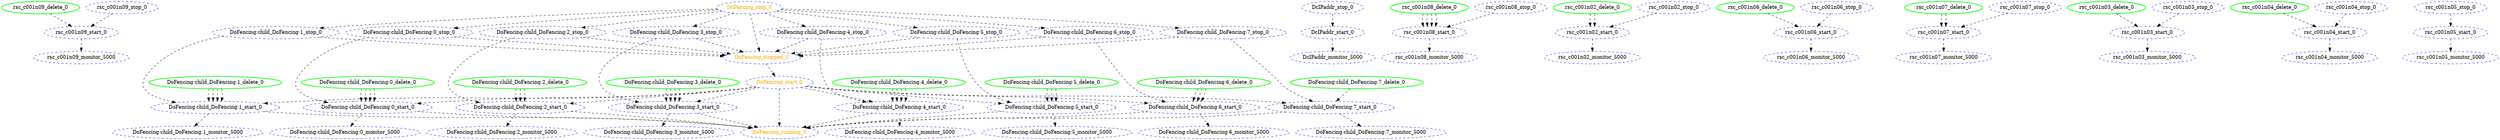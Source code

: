 digraph "g" {
	size = "30,30"
"rsc_c001n09_monitor_5000" [ style="dashed" color="blue" fontcolor="black" ]
"DoFencing:child_DoFencing:1_delete_0" [ tooltip="c001n09" style=bold color="green" fontcolor="black" ]
"DoFencing:child_DoFencing:3_delete_0" [ tooltip="c001n09" style=bold color="green" fontcolor="black" ]
"DoFencing:child_DoFencing:5_monitor_5000" [ style="dashed" color="blue" fontcolor="black" ]
"DoFencing:child_DoFencing:5_delete_0" [ tooltip="c001n09" style=bold color="green" fontcolor="black" ]
"DcIPaddr_monitor_5000" [ style="dashed" color="blue" fontcolor="black" ]
"DoFencing:child_DoFencing:7_monitor_5000" [ style="dashed" color="blue" fontcolor="black" ]
"rsc_c001n08_monitor_5000" [ style="dashed" color="blue" fontcolor="black" ]
"rsc_c001n08_delete_0" [ tooltip="c001n02" style=bold color="green" fontcolor="black" ]
"rsc_c001n02_monitor_5000" [ style="dashed" color="blue" fontcolor="black" ]
"DoFencing:child_DoFencing:2_delete_0" [ tooltip="c001n02" style=bold color="green" fontcolor="black" ]
"DoFencing:child_DoFencing:4_delete_0" [ tooltip="c001n02" style=bold color="green" fontcolor="black" ]
"rsc_c001n06_delete_0" [ tooltip="c001n02" style=bold color="green" fontcolor="black" ]
"DoFencing:child_DoFencing:6_monitor_5000" [ style="dashed" color="blue" fontcolor="black" ]
"DoFencing:child_DoFencing:6_delete_0" [ tooltip="c001n02" style=bold color="green" fontcolor="black" ]
"rsc_c001n07_delete_0" [ tooltip="c001n02" style=bold color="green" fontcolor="black" ]
"DoFencing:child_DoFencing:0_monitor_5000" [ style="dashed" color="blue" fontcolor="black" ]
"rsc_c001n08_delete_0" [ tooltip="c001n03" style=bold color="green" fontcolor="black" ]
"DoFencing:child_DoFencing:0_delete_0" [ tooltip="c001n03" style=bold color="green" fontcolor="black" ]
"rsc_c001n03_monitor_5000" [ style="dashed" color="blue" fontcolor="black" ]
"DoFencing:child_DoFencing:3_delete_0" [ tooltip="c001n03" style=bold color="green" fontcolor="black" ]
"DoFencing:child_DoFencing:5_delete_0" [ tooltip="c001n03" style=bold color="green" fontcolor="black" ]
"rsc_c001n07_delete_0" [ tooltip="c001n03" style=bold color="green" fontcolor="black" ]
"DoFencing:child_DoFencing:1_monitor_5000" [ style="dashed" color="blue" fontcolor="black" ]
"DoFencing:child_DoFencing:6_delete_0" [ tooltip="c001n03" style=bold color="green" fontcolor="black" ]
"rsc_c001n02_delete_0" [ tooltip="c001n03" style=bold color="green" fontcolor="black" ]
"rsc_c001n08_delete_0" [ tooltip="c001n04" style=bold color="green" fontcolor="black" ]
"DoFencing:child_DoFencing:0_delete_0" [ tooltip="c001n04" style=bold color="green" fontcolor="black" ]
"DoFencing:child_DoFencing:1_delete_0" [ tooltip="c001n04" style=bold color="green" fontcolor="black" ]
"rsc_c001n04_monitor_5000" [ style="dashed" color="blue" fontcolor="black" ]
"DoFencing:child_DoFencing:4_delete_0" [ tooltip="c001n04" style=bold color="green" fontcolor="black" ]
"DoFencing:child_DoFencing:2_monitor_5000" [ style="dashed" color="blue" fontcolor="black" ]
"DoFencing:child_DoFencing:0_delete_0" [ tooltip="c001n05" style=bold color="green" fontcolor="black" ]
"DoFencing:child_DoFencing:1_delete_0" [ tooltip="c001n05" style=bold color="green" fontcolor="black" ]
"DoFencing:child_DoFencing:2_delete_0" [ tooltip="c001n05" style=bold color="green" fontcolor="black" ]
"rsc_c001n05_monitor_5000" [ style="dashed" color="blue" fontcolor="black" ]
"DoFencing:child_DoFencing:3_monitor_5000" [ style="dashed" color="blue" fontcolor="black" ]
"rsc_c001n08_delete_0" [ tooltip="c001n06" style=bold color="green" fontcolor="black" ]
"rsc_c001n09_delete_0" [ tooltip="c001n06" style=bold color="green" fontcolor="black" ]
"DoFencing:child_DoFencing:0_delete_0" [ tooltip="c001n06" style=bold color="green" fontcolor="black" ]
"DoFencing:child_DoFencing:1_delete_0" [ tooltip="c001n06" style=bold color="green" fontcolor="black" ]
"rsc_c001n02_delete_0" [ tooltip="c001n06" style=bold color="green" fontcolor="black" ]
"DoFencing:child_DoFencing:2_delete_0" [ tooltip="c001n06" style=bold color="green" fontcolor="black" ]
"rsc_c001n03_delete_0" [ tooltip="c001n06" style=bold color="green" fontcolor="black" ]
"DoFencing:child_DoFencing:3_delete_0" [ tooltip="c001n06" style=bold color="green" fontcolor="black" ]
"rsc_c001n04_delete_0" [ tooltip="c001n06" style=bold color="green" fontcolor="black" ]
"DoFencing:child_DoFencing:5_delete_0" [ tooltip="c001n06" style=bold color="green" fontcolor="black" ]
"rsc_c001n06_monitor_5000" [ style="dashed" color="blue" fontcolor="black" ]
"DoFencing:child_DoFencing:6_delete_0" [ tooltip="c001n06" style=bold color="green" fontcolor="black" ]
"DoFencing:child_DoFencing:7_delete_0" [ tooltip="c001n06" style=bold color="green" fontcolor="black" ]
"DoFencing:child_DoFencing:4_monitor_5000" [ style="dashed" color="blue" fontcolor="black" ]
"DoFencing:child_DoFencing:4_delete_0" [ tooltip="c001n07" style=bold color="green" fontcolor="black" ]
"rsc_c001n07_monitor_5000" [ style="dashed" color="blue" fontcolor="black" ]
"DoFencing:child_DoFencing:3_delete_0" [ tooltip="c001n07" style=bold color="green" fontcolor="black" ]
"DoFencing:child_DoFencing:4_delete_0" [ tooltip="c001n08" style=bold color="green" fontcolor="black" ]
"DcIPaddr_stop_0" [ style="dashed" color="blue" fontcolor="black" ]
"DcIPaddr_start_0" [ style="dashed" color="blue" fontcolor="black" ]
"rsc_c001n09_stop_0" [ style="dashed" color="blue" fontcolor="black" ]
"rsc_c001n09_start_0" [ style="dashed" color="blue" fontcolor="black" ]
"rsc_c001n02_stop_0" [ style="dashed" color="blue" fontcolor="black" ]
"rsc_c001n02_start_0" [ style="dashed" color="blue" fontcolor="black" ]
"rsc_c001n03_stop_0" [ style="dashed" color="blue" fontcolor="black" ]
"rsc_c001n03_start_0" [ style="dashed" color="blue" fontcolor="black" ]
"rsc_c001n04_stop_0" [ style="dashed" color="blue" fontcolor="black" ]
"rsc_c001n04_start_0" [ style="dashed" color="blue" fontcolor="black" ]
"rsc_c001n05_stop_0" [ style="dashed" color="blue" fontcolor="black" ]
"rsc_c001n05_start_0" [ style="dashed" color="blue" fontcolor="black" ]
"rsc_c001n06_stop_0" [ style="dashed" color="blue" fontcolor="black" ]
"rsc_c001n06_start_0" [ style="dashed" color="blue" fontcolor="black" ]
"rsc_c001n07_stop_0" [ style="dashed" color="blue" fontcolor="black" ]
"rsc_c001n07_start_0" [ style="dashed" color="blue" fontcolor="black" ]
"rsc_c001n08_stop_0" [ style="dashed" color="blue" fontcolor="black" ]
"rsc_c001n08_start_0" [ style="dashed" color="blue" fontcolor="black" ]
"DoFencing:child_DoFencing:0_stop_0" [ style="dashed" color="blue" fontcolor="black" ]
"DoFencing:child_DoFencing:0_start_0" [ style="dashed" color="blue" fontcolor="black" ]
"DoFencing:child_DoFencing:1_stop_0" [ style="dashed" color="blue" fontcolor="black" ]
"DoFencing:child_DoFencing:1_start_0" [ style="dashed" color="blue" fontcolor="black" ]
"DoFencing:child_DoFencing:2_stop_0" [ style="dashed" color="blue" fontcolor="black" ]
"DoFencing:child_DoFencing:2_start_0" [ style="dashed" color="blue" fontcolor="black" ]
"DoFencing:child_DoFencing:3_stop_0" [ style="dashed" color="blue" fontcolor="black" ]
"DoFencing:child_DoFencing:3_start_0" [ style="dashed" color="blue" fontcolor="black" ]
"DoFencing:child_DoFencing:4_stop_0" [ style="dashed" color="blue" fontcolor="black" ]
"DoFencing:child_DoFencing:4_start_0" [ style="dashed" color="blue" fontcolor="black" ]
"DoFencing:child_DoFencing:5_stop_0" [ style="dashed" color="blue" fontcolor="black" ]
"DoFencing:child_DoFencing:5_start_0" [ style="dashed" color="blue" fontcolor="black" ]
"DoFencing:child_DoFencing:6_stop_0" [ style="dashed" color="blue" fontcolor="black" ]
"DoFencing:child_DoFencing:6_start_0" [ style="dashed" color="blue" fontcolor="black" ]
"DoFencing:child_DoFencing:7_stop_0" [ style="dashed" color="blue" fontcolor="black" ]
"DoFencing:child_DoFencing:7_start_0" [ style="dashed" color="blue" fontcolor="black" ]
"DoFencing_start_0" [ style="dashed" color="blue" fontcolor="orange" ]
"DoFencing_running_0" [ style="dashed" color="blue" fontcolor="orange" ]
"DoFencing_stop_0" [ style="dashed" color="blue" fontcolor="orange" ]
"DoFencing_stopped_0" [ style="dashed" color="blue" fontcolor="orange" ]
"rsc_c001n09_start_0" -> "rsc_c001n09_monitor_5000" [ style = dashed]
"DoFencing:child_DoFencing:5_start_0" -> "DoFencing:child_DoFencing:5_monitor_5000" [ style = dashed]
"DcIPaddr_start_0" -> "DcIPaddr_monitor_5000" [ style = dashed]
"DoFencing:child_DoFencing:7_start_0" -> "DoFencing:child_DoFencing:7_monitor_5000" [ style = dashed]
"rsc_c001n08_start_0" -> "rsc_c001n08_monitor_5000" [ style = dashed]
"rsc_c001n02_start_0" -> "rsc_c001n02_monitor_5000" [ style = dashed]
"DoFencing:child_DoFencing:6_start_0" -> "DoFencing:child_DoFencing:6_monitor_5000" [ style = dashed]
"DoFencing:child_DoFencing:0_start_0" -> "DoFencing:child_DoFencing:0_monitor_5000" [ style = dashed]
"rsc_c001n03_start_0" -> "rsc_c001n03_monitor_5000" [ style = dashed]
"DoFencing:child_DoFencing:1_start_0" -> "DoFencing:child_DoFencing:1_monitor_5000" [ style = dashed]
"rsc_c001n04_start_0" -> "rsc_c001n04_monitor_5000" [ style = dashed]
"DoFencing:child_DoFencing:2_start_0" -> "DoFencing:child_DoFencing:2_monitor_5000" [ style = dashed]
"rsc_c001n05_start_0" -> "rsc_c001n05_monitor_5000" [ style = dashed]
"DoFencing:child_DoFencing:3_start_0" -> "DoFencing:child_DoFencing:3_monitor_5000" [ style = dashed]
"rsc_c001n06_start_0" -> "rsc_c001n06_monitor_5000" [ style = dashed]
"DoFencing:child_DoFencing:4_start_0" -> "DoFencing:child_DoFencing:4_monitor_5000" [ style = dashed]
"rsc_c001n07_start_0" -> "rsc_c001n07_monitor_5000" [ style = dashed]
"DcIPaddr_stop_0" -> "DcIPaddr_start_0" [ style = dashed]
"rsc_c001n09_delete_0" -> "rsc_c001n09_start_0" [ style = dashed]
"rsc_c001n09_stop_0" -> "rsc_c001n09_start_0" [ style = dashed]
"rsc_c001n02_delete_0" -> "rsc_c001n02_start_0" [ style = dashed]
"rsc_c001n02_delete_0" -> "rsc_c001n02_start_0" [ style = dashed]
"rsc_c001n02_stop_0" -> "rsc_c001n02_start_0" [ style = dashed]
"rsc_c001n03_delete_0" -> "rsc_c001n03_start_0" [ style = dashed]
"rsc_c001n03_stop_0" -> "rsc_c001n03_start_0" [ style = dashed]
"rsc_c001n04_delete_0" -> "rsc_c001n04_start_0" [ style = dashed]
"rsc_c001n04_stop_0" -> "rsc_c001n04_start_0" [ style = dashed]
"rsc_c001n05_stop_0" -> "rsc_c001n05_start_0" [ style = dashed]
"rsc_c001n06_delete_0" -> "rsc_c001n06_start_0" [ style = dashed]
"rsc_c001n06_stop_0" -> "rsc_c001n06_start_0" [ style = dashed]
"rsc_c001n07_delete_0" -> "rsc_c001n07_start_0" [ style = dashed]
"rsc_c001n07_delete_0" -> "rsc_c001n07_start_0" [ style = dashed]
"rsc_c001n07_stop_0" -> "rsc_c001n07_start_0" [ style = dashed]
"rsc_c001n08_delete_0" -> "rsc_c001n08_start_0" [ style = dashed]
"rsc_c001n08_delete_0" -> "rsc_c001n08_start_0" [ style = dashed]
"rsc_c001n08_delete_0" -> "rsc_c001n08_start_0" [ style = dashed]
"rsc_c001n08_delete_0" -> "rsc_c001n08_start_0" [ style = dashed]
"rsc_c001n08_stop_0" -> "rsc_c001n08_start_0" [ style = dashed]
"DoFencing_stop_0" -> "DoFencing:child_DoFencing:0_stop_0" [ style = dashed]
"DoFencing:child_DoFencing:0_delete_0" -> "DoFencing:child_DoFencing:0_start_0" [ style = dashed]
"DoFencing:child_DoFencing:0_delete_0" -> "DoFencing:child_DoFencing:0_start_0" [ style = dashed]
"DoFencing:child_DoFencing:0_delete_0" -> "DoFencing:child_DoFencing:0_start_0" [ style = dashed]
"DoFencing:child_DoFencing:0_delete_0" -> "DoFencing:child_DoFencing:0_start_0" [ style = dashed]
"DoFencing:child_DoFencing:0_stop_0" -> "DoFencing:child_DoFencing:0_start_0" [ style = dashed]
"DoFencing_start_0" -> "DoFencing:child_DoFencing:0_start_0" [ style = dashed]
"DoFencing_stop_0" -> "DoFencing:child_DoFencing:1_stop_0" [ style = dashed]
"DoFencing:child_DoFencing:1_delete_0" -> "DoFencing:child_DoFencing:1_start_0" [ style = dashed]
"DoFencing:child_DoFencing:1_delete_0" -> "DoFencing:child_DoFencing:1_start_0" [ style = dashed]
"DoFencing:child_DoFencing:1_delete_0" -> "DoFencing:child_DoFencing:1_start_0" [ style = dashed]
"DoFencing:child_DoFencing:1_delete_0" -> "DoFencing:child_DoFencing:1_start_0" [ style = dashed]
"DoFencing:child_DoFencing:1_stop_0" -> "DoFencing:child_DoFencing:1_start_0" [ style = dashed]
"DoFencing_start_0" -> "DoFencing:child_DoFencing:1_start_0" [ style = dashed]
"DoFencing_stop_0" -> "DoFencing:child_DoFencing:2_stop_0" [ style = dashed]
"DoFencing:child_DoFencing:2_delete_0" -> "DoFencing:child_DoFencing:2_start_0" [ style = dashed]
"DoFencing:child_DoFencing:2_delete_0" -> "DoFencing:child_DoFencing:2_start_0" [ style = dashed]
"DoFencing:child_DoFencing:2_delete_0" -> "DoFencing:child_DoFencing:2_start_0" [ style = dashed]
"DoFencing:child_DoFencing:2_stop_0" -> "DoFencing:child_DoFencing:2_start_0" [ style = dashed]
"DoFencing_start_0" -> "DoFencing:child_DoFencing:2_start_0" [ style = dashed]
"DoFencing_stop_0" -> "DoFencing:child_DoFencing:3_stop_0" [ style = dashed]
"DoFencing:child_DoFencing:3_delete_0" -> "DoFencing:child_DoFencing:3_start_0" [ style = dashed]
"DoFencing:child_DoFencing:3_delete_0" -> "DoFencing:child_DoFencing:3_start_0" [ style = dashed]
"DoFencing:child_DoFencing:3_delete_0" -> "DoFencing:child_DoFencing:3_start_0" [ style = dashed]
"DoFencing:child_DoFencing:3_delete_0" -> "DoFencing:child_DoFencing:3_start_0" [ style = dashed]
"DoFencing:child_DoFencing:3_stop_0" -> "DoFencing:child_DoFencing:3_start_0" [ style = dashed]
"DoFencing_start_0" -> "DoFencing:child_DoFencing:3_start_0" [ style = dashed]
"DoFencing_stop_0" -> "DoFencing:child_DoFencing:4_stop_0" [ style = dashed]
"DoFencing:child_DoFencing:4_delete_0" -> "DoFencing:child_DoFencing:4_start_0" [ style = dashed]
"DoFencing:child_DoFencing:4_delete_0" -> "DoFencing:child_DoFencing:4_start_0" [ style = dashed]
"DoFencing:child_DoFencing:4_delete_0" -> "DoFencing:child_DoFencing:4_start_0" [ style = dashed]
"DoFencing:child_DoFencing:4_delete_0" -> "DoFencing:child_DoFencing:4_start_0" [ style = dashed]
"DoFencing:child_DoFencing:4_stop_0" -> "DoFencing:child_DoFencing:4_start_0" [ style = dashed]
"DoFencing_start_0" -> "DoFencing:child_DoFencing:4_start_0" [ style = dashed]
"DoFencing_stop_0" -> "DoFencing:child_DoFencing:5_stop_0" [ style = dashed]
"DoFencing:child_DoFencing:5_delete_0" -> "DoFencing:child_DoFencing:5_start_0" [ style = dashed]
"DoFencing:child_DoFencing:5_delete_0" -> "DoFencing:child_DoFencing:5_start_0" [ style = dashed]
"DoFencing:child_DoFencing:5_delete_0" -> "DoFencing:child_DoFencing:5_start_0" [ style = dashed]
"DoFencing:child_DoFencing:5_stop_0" -> "DoFencing:child_DoFencing:5_start_0" [ style = dashed]
"DoFencing_start_0" -> "DoFencing:child_DoFencing:5_start_0" [ style = dashed]
"DoFencing_stop_0" -> "DoFencing:child_DoFencing:6_stop_0" [ style = dashed]
"DoFencing:child_DoFencing:6_delete_0" -> "DoFencing:child_DoFencing:6_start_0" [ style = dashed]
"DoFencing:child_DoFencing:6_delete_0" -> "DoFencing:child_DoFencing:6_start_0" [ style = dashed]
"DoFencing:child_DoFencing:6_delete_0" -> "DoFencing:child_DoFencing:6_start_0" [ style = dashed]
"DoFencing:child_DoFencing:6_stop_0" -> "DoFencing:child_DoFencing:6_start_0" [ style = dashed]
"DoFencing_start_0" -> "DoFencing:child_DoFencing:6_start_0" [ style = dashed]
"DoFencing_stop_0" -> "DoFencing:child_DoFencing:7_stop_0" [ style = dashed]
"DoFencing:child_DoFencing:7_delete_0" -> "DoFencing:child_DoFencing:7_start_0" [ style = dashed]
"DoFencing:child_DoFencing:7_stop_0" -> "DoFencing:child_DoFencing:7_start_0" [ style = dashed]
"DoFencing_start_0" -> "DoFencing:child_DoFencing:7_start_0" [ style = dashed]
"DoFencing_stopped_0" -> "DoFencing_start_0" [ style = dashed]
"DoFencing_start_0" -> "DoFencing_running_0" [ style = dashed]
"DoFencing:child_DoFencing:0_start_0" -> "DoFencing_running_0" [ style = dashed]
"DoFencing:child_DoFencing:1_start_0" -> "DoFencing_running_0" [ style = dashed]
"DoFencing:child_DoFencing:2_start_0" -> "DoFencing_running_0" [ style = dashed]
"DoFencing:child_DoFencing:3_start_0" -> "DoFencing_running_0" [ style = dashed]
"DoFencing:child_DoFencing:4_start_0" -> "DoFencing_running_0" [ style = dashed]
"DoFencing:child_DoFencing:5_start_0" -> "DoFencing_running_0" [ style = dashed]
"DoFencing:child_DoFencing:6_start_0" -> "DoFencing_running_0" [ style = dashed]
"DoFencing:child_DoFencing:7_start_0" -> "DoFencing_running_0" [ style = dashed]
"DoFencing_stop_0" -> "DoFencing_stopped_0" [ style = dashed]
"DoFencing:child_DoFencing:0_stop_0" -> "DoFencing_stopped_0" [ style = dashed]
"DoFencing:child_DoFencing:1_stop_0" -> "DoFencing_stopped_0" [ style = dashed]
"DoFencing:child_DoFencing:2_stop_0" -> "DoFencing_stopped_0" [ style = dashed]
"DoFencing:child_DoFencing:3_stop_0" -> "DoFencing_stopped_0" [ style = dashed]
"DoFencing:child_DoFencing:4_stop_0" -> "DoFencing_stopped_0" [ style = dashed]
"DoFencing:child_DoFencing:5_stop_0" -> "DoFencing_stopped_0" [ style = dashed]
"DoFencing:child_DoFencing:6_stop_0" -> "DoFencing_stopped_0" [ style = dashed]
"DoFencing:child_DoFencing:7_stop_0" -> "DoFencing_stopped_0" [ style = dashed]
}

